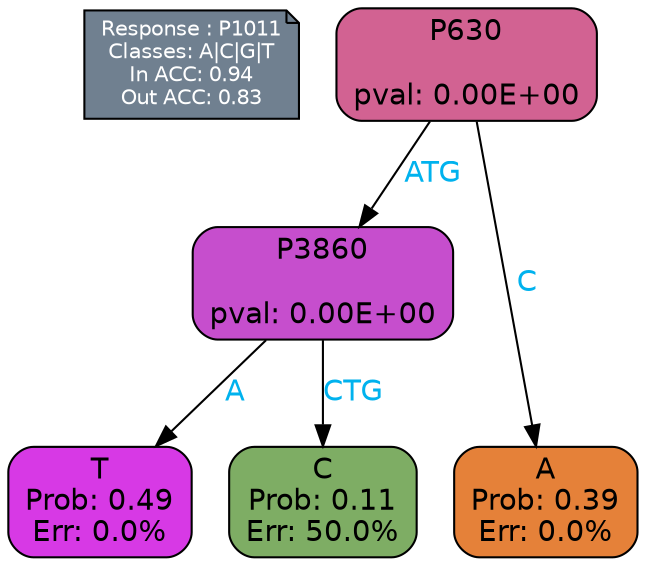 digraph Tree {
node [shape=box, style="filled, rounded", color="black", fontname=helvetica] ;
graph [ranksep=equally, splines=polylines, bgcolor=transparent, dpi=600] ;
edge [fontname=helvetica] ;
LEGEND [label="Response : P1011
Classes: A|C|G|T
In ACC: 0.94
Out ACC: 0.83
",shape=note,align=left,style=filled,fillcolor="slategray",fontcolor="white",fontsize=10];1 [label="P630

pval: 0.00E+00", fillcolor="#d26292"] ;
2 [label="P3860

pval: 0.00E+00", fillcolor="#c64ecd"] ;
3 [label="T
Prob: 0.49
Err: 0.0%", fillcolor="#d739e5"] ;
4 [label="C
Prob: 0.11
Err: 50.0%", fillcolor="#7ead64"] ;
5 [label="A
Prob: 0.39
Err: 0.0%", fillcolor="#e58139"] ;
1 -> 2 [label="ATG",fontcolor=deepskyblue2] ;
1 -> 5 [label="C",fontcolor=deepskyblue2] ;
2 -> 3 [label="A",fontcolor=deepskyblue2] ;
2 -> 4 [label="CTG",fontcolor=deepskyblue2] ;
{rank = same; 3;4;5;}{rank = same; LEGEND;1;}}